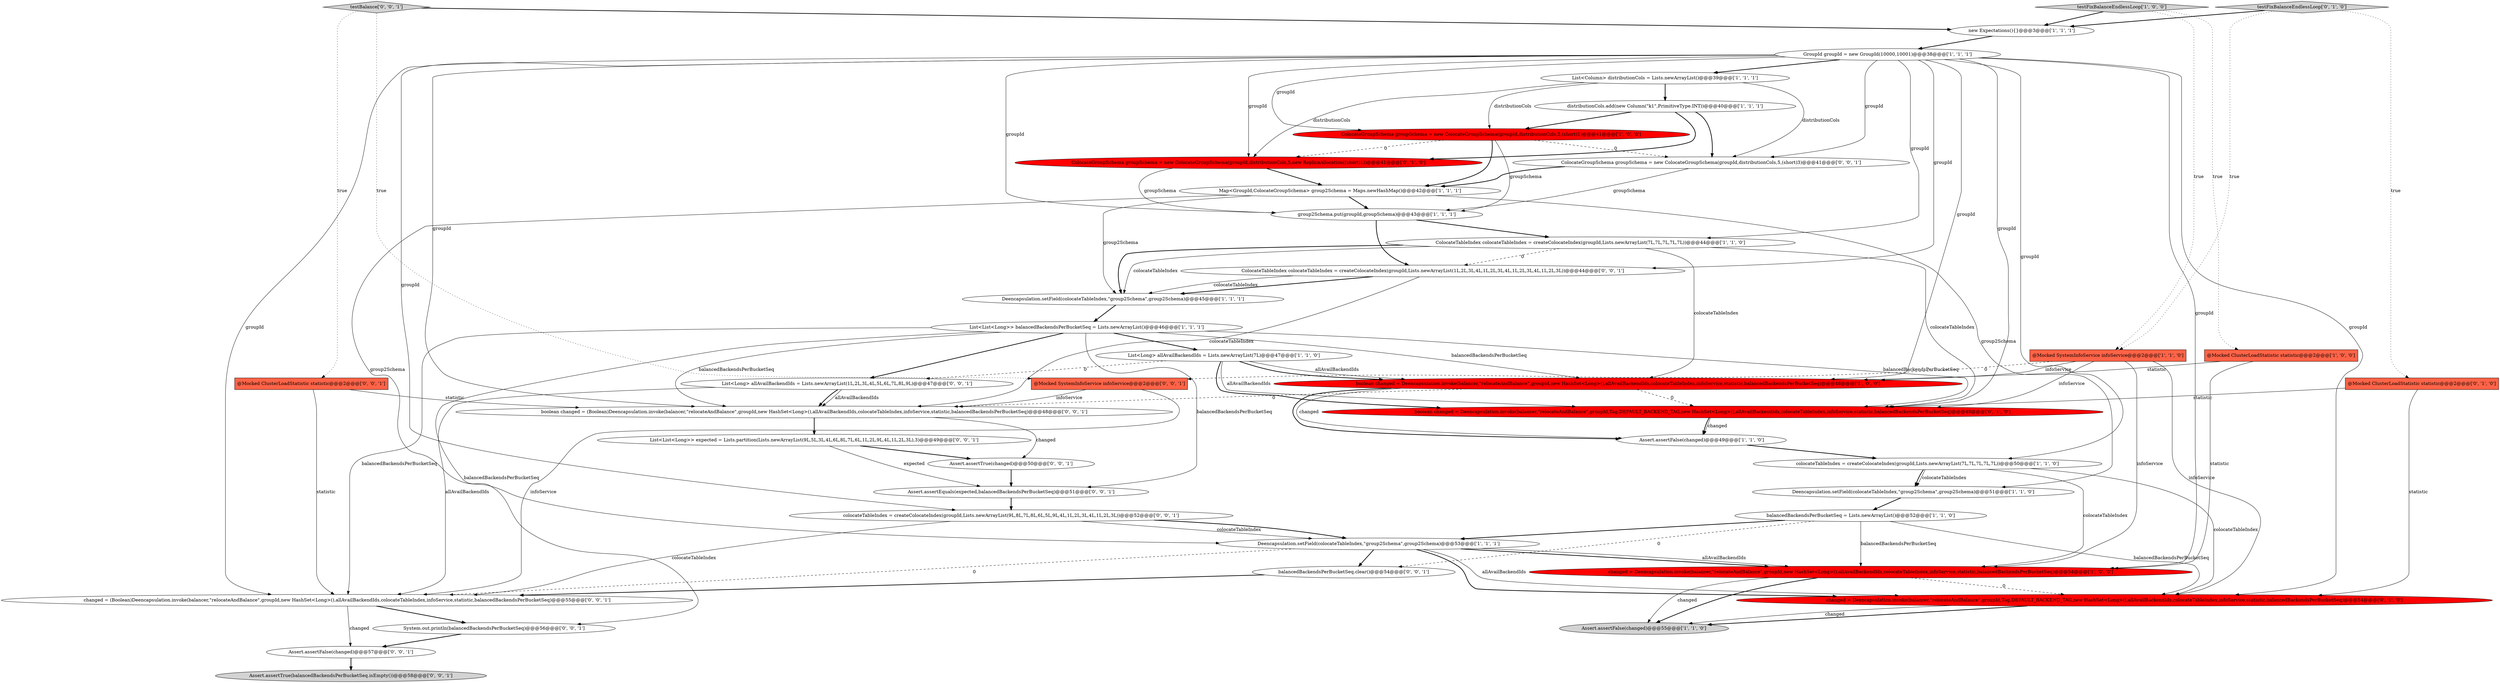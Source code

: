 digraph {
42 [style = filled, label = "Assert.assertTrue(balancedBackendsPerBucketSeq.isEmpty())@@@58@@@['0', '0', '1']", fillcolor = lightgray, shape = ellipse image = "AAA0AAABBB3BBB"];
23 [style = filled, label = "changed = Deencapsulation.invoke(balancer,\"relocateAndBalance\",groupId,Tag.DEFAULT_BACKEND_TAG,new HashSet<Long>(),allAvailBackendIds,colocateTableIndex,infoService,statistic,balancedBackendsPerBucketSeq)@@@54@@@['0', '1', '0']", fillcolor = red, shape = ellipse image = "AAA1AAABBB2BBB"];
6 [style = filled, label = "Deencapsulation.setField(colocateTableIndex,\"group2Schema\",group2Schema)@@@45@@@['1', '1', '1']", fillcolor = white, shape = ellipse image = "AAA0AAABBB1BBB"];
21 [style = filled, label = "testFixBalanceEndlessLoop['1', '0', '0']", fillcolor = lightgray, shape = diamond image = "AAA0AAABBB1BBB"];
15 [style = filled, label = "Assert.assertFalse(changed)@@@55@@@['1', '1', '0']", fillcolor = lightgray, shape = ellipse image = "AAA0AAABBB1BBB"];
18 [style = filled, label = "ColocateGroupSchema groupSchema = new ColocateGroupSchema(groupId,distributionCols,5,(short)1)@@@41@@@['1', '0', '0']", fillcolor = red, shape = ellipse image = "AAA1AAABBB1BBB"];
27 [style = filled, label = "testBalance['0', '0', '1']", fillcolor = lightgray, shape = diamond image = "AAA0AAABBB3BBB"];
25 [style = filled, label = "boolean changed = Deencapsulation.invoke(balancer,\"relocateAndBalance\",groupId,Tag.DEFAULT_BACKEND_TAG,new HashSet<Long>(),allAvailBackendIds,colocateTableIndex,infoService,statistic,balancedBackendsPerBucketSeq)@@@48@@@['0', '1', '0']", fillcolor = red, shape = ellipse image = "AAA1AAABBB2BBB"];
36 [style = filled, label = "colocateTableIndex = createColocateIndex(groupId,Lists.newArrayList(9L,8L,7L,8L,6L,5L,9L,4L,1L,2L,3L,4L,1L,2L,3L))@@@52@@@['0', '0', '1']", fillcolor = white, shape = ellipse image = "AAA0AAABBB3BBB"];
5 [style = filled, label = "List<Long> allAvailBackendIds = Lists.newArrayList(7L)@@@47@@@['1', '1', '0']", fillcolor = white, shape = ellipse image = "AAA0AAABBB1BBB"];
41 [style = filled, label = "balancedBackendsPerBucketSeq.clear()@@@54@@@['0', '0', '1']", fillcolor = white, shape = ellipse image = "AAA0AAABBB3BBB"];
8 [style = filled, label = "changed = Deencapsulation.invoke(balancer,\"relocateAndBalance\",groupId,new HashSet<Long>(),allAvailBackendIds,colocateTableIndex,infoService,statistic,balancedBackendsPerBucketSeq)@@@54@@@['1', '0', '0']", fillcolor = red, shape = ellipse image = "AAA1AAABBB1BBB"];
17 [style = filled, label = "ColocateTableIndex colocateTableIndex = createColocateIndex(groupId,Lists.newArrayList(7L,7L,7L,7L,7L))@@@44@@@['1', '1', '0']", fillcolor = white, shape = ellipse image = "AAA0AAABBB1BBB"];
28 [style = filled, label = "@Mocked ClusterLoadStatistic statistic@@@2@@@['0', '0', '1']", fillcolor = tomato, shape = box image = "AAA0AAABBB3BBB"];
33 [style = filled, label = "changed = (Boolean)Deencapsulation.invoke(balancer,\"relocateAndBalance\",groupId,new HashSet<Long>(),allAvailBackendIds,colocateTableIndex,infoService,statistic,balancedBackendsPerBucketSeq)@@@55@@@['0', '0', '1']", fillcolor = white, shape = ellipse image = "AAA0AAABBB3BBB"];
22 [style = filled, label = "testFixBalanceEndlessLoop['0', '1', '0']", fillcolor = lightgray, shape = diamond image = "AAA0AAABBB2BBB"];
20 [style = filled, label = "List<List<Long>> balancedBackendsPerBucketSeq = Lists.newArrayList()@@@46@@@['1', '1', '1']", fillcolor = white, shape = ellipse image = "AAA0AAABBB1BBB"];
7 [style = filled, label = "Deencapsulation.setField(colocateTableIndex,\"group2Schema\",group2Schema)@@@53@@@['1', '1', '1']", fillcolor = white, shape = ellipse image = "AAA0AAABBB1BBB"];
1 [style = filled, label = "Deencapsulation.setField(colocateTableIndex,\"group2Schema\",group2Schema)@@@51@@@['1', '1', '0']", fillcolor = white, shape = ellipse image = "AAA0AAABBB1BBB"];
35 [style = filled, label = "ColocateGroupSchema groupSchema = new ColocateGroupSchema(groupId,distributionCols,5,(short)3)@@@41@@@['0', '0', '1']", fillcolor = white, shape = ellipse image = "AAA0AAABBB3BBB"];
30 [style = filled, label = "ColocateTableIndex colocateTableIndex = createColocateIndex(groupId,Lists.newArrayList(1L,2L,3L,4L,1L,2L,3L,4L,1L,2L,3L,4L,1L,2L,3L))@@@44@@@['0', '0', '1']", fillcolor = white, shape = ellipse image = "AAA0AAABBB3BBB"];
12 [style = filled, label = "balancedBackendsPerBucketSeq = Lists.newArrayList()@@@52@@@['1', '1', '0']", fillcolor = white, shape = ellipse image = "AAA0AAABBB1BBB"];
34 [style = filled, label = "Assert.assertEquals(expected,balancedBackendsPerBucketSeq)@@@51@@@['0', '0', '1']", fillcolor = white, shape = ellipse image = "AAA0AAABBB3BBB"];
11 [style = filled, label = "Assert.assertFalse(changed)@@@49@@@['1', '1', '0']", fillcolor = white, shape = ellipse image = "AAA0AAABBB1BBB"];
38 [style = filled, label = "System.out.println(balancedBackendsPerBucketSeq)@@@56@@@['0', '0', '1']", fillcolor = white, shape = ellipse image = "AAA0AAABBB3BBB"];
2 [style = filled, label = "boolean changed = Deencapsulation.invoke(balancer,\"relocateAndBalance\",groupId,new HashSet<Long>(),allAvailBackendIds,colocateTableIndex,infoService,statistic,balancedBackendsPerBucketSeq)@@@48@@@['1', '0', '0']", fillcolor = red, shape = ellipse image = "AAA1AAABBB1BBB"];
40 [style = filled, label = "Assert.assertTrue(changed)@@@50@@@['0', '0', '1']", fillcolor = white, shape = ellipse image = "AAA0AAABBB3BBB"];
39 [style = filled, label = "Assert.assertFalse(changed)@@@57@@@['0', '0', '1']", fillcolor = white, shape = ellipse image = "AAA0AAABBB3BBB"];
26 [style = filled, label = "ColocateGroupSchema groupSchema = new ColocateGroupSchema(groupId,distributionCols,5,new ReplicaAllocation((short)1))@@@41@@@['0', '1', '0']", fillcolor = red, shape = ellipse image = "AAA1AAABBB2BBB"];
3 [style = filled, label = "List<Column> distributionCols = Lists.newArrayList()@@@39@@@['1', '1', '1']", fillcolor = white, shape = ellipse image = "AAA0AAABBB1BBB"];
9 [style = filled, label = "@Mocked ClusterLoadStatistic statistic@@@2@@@['1', '0', '0']", fillcolor = tomato, shape = box image = "AAA0AAABBB1BBB"];
4 [style = filled, label = "distributionCols.add(new Column(\"k1\",PrimitiveType.INT))@@@40@@@['1', '1', '1']", fillcolor = white, shape = ellipse image = "AAA0AAABBB1BBB"];
31 [style = filled, label = "@Mocked SystemInfoService infoService@@@2@@@['0', '0', '1']", fillcolor = tomato, shape = box image = "AAA0AAABBB3BBB"];
29 [style = filled, label = "boolean changed = (Boolean)Deencapsulation.invoke(balancer,\"relocateAndBalance\",groupId,new HashSet<Long>(),allAvailBackendIds,colocateTableIndex,infoService,statistic,balancedBackendsPerBucketSeq)@@@48@@@['0', '0', '1']", fillcolor = white, shape = ellipse image = "AAA0AAABBB3BBB"];
0 [style = filled, label = "colocateTableIndex = createColocateIndex(groupId,Lists.newArrayList(7L,7L,7L,7L,7L))@@@50@@@['1', '1', '0']", fillcolor = white, shape = ellipse image = "AAA0AAABBB1BBB"];
24 [style = filled, label = "@Mocked ClusterLoadStatistic statistic@@@2@@@['0', '1', '0']", fillcolor = tomato, shape = box image = "AAA0AAABBB2BBB"];
16 [style = filled, label = "@Mocked SystemInfoService infoService@@@2@@@['1', '1', '0']", fillcolor = tomato, shape = box image = "AAA0AAABBB1BBB"];
13 [style = filled, label = "group2Schema.put(groupId,groupSchema)@@@43@@@['1', '1', '1']", fillcolor = white, shape = ellipse image = "AAA0AAABBB1BBB"];
10 [style = filled, label = "GroupId groupId = new GroupId(10000,10001)@@@38@@@['1', '1', '1']", fillcolor = white, shape = ellipse image = "AAA0AAABBB1BBB"];
32 [style = filled, label = "List<List<Long>> expected = Lists.partition(Lists.newArrayList(9L,5L,3L,4L,6L,8L,7L,6L,1L,2L,9L,4L,1L,2L,3L),3)@@@49@@@['0', '0', '1']", fillcolor = white, shape = ellipse image = "AAA0AAABBB3BBB"];
14 [style = filled, label = "new Expectations(){}@@@3@@@['1', '1', '1']", fillcolor = white, shape = ellipse image = "AAA0AAABBB1BBB"];
37 [style = filled, label = "List<Long> allAvailBackendIds = Lists.newArrayList(1L,2L,3L,4L,5L,6L,7L,8L,9L)@@@47@@@['0', '0', '1']", fillcolor = white, shape = ellipse image = "AAA0AAABBB3BBB"];
19 [style = filled, label = "Map<GroupId,ColocateGroupSchema> group2Schema = Maps.newHashMap()@@@42@@@['1', '1', '1']", fillcolor = white, shape = ellipse image = "AAA0AAABBB1BBB"];
17->2 [style = solid, label="colocateTableIndex"];
16->31 [style = dashed, label="0"];
10->30 [style = solid, label="groupId"];
10->26 [style = solid, label="groupId"];
19->1 [style = solid, label="group2Schema"];
24->23 [style = solid, label="statistic"];
30->6 [style = bold, label=""];
7->8 [style = bold, label=""];
38->39 [style = bold, label=""];
3->4 [style = bold, label=""];
12->7 [style = bold, label=""];
26->13 [style = solid, label="groupSchema"];
13->17 [style = bold, label=""];
33->39 [style = solid, label="changed"];
10->23 [style = solid, label="groupId"];
29->40 [style = solid, label="changed"];
22->16 [style = dotted, label="true"];
30->6 [style = solid, label="colocateTableIndex"];
1->12 [style = bold, label=""];
20->37 [style = bold, label=""];
36->33 [style = solid, label="colocateTableIndex"];
2->11 [style = solid, label="changed"];
0->8 [style = solid, label="colocateTableIndex"];
31->33 [style = solid, label="infoService"];
19->6 [style = solid, label="group2Schema"];
37->29 [style = solid, label="allAvailBackendIds"];
7->8 [style = solid, label="allAvailBackendIds"];
3->35 [style = solid, label="distributionCols"];
20->38 [style = solid, label="balancedBackendsPerBucketSeq"];
16->23 [style = solid, label="infoService"];
9->8 [style = solid, label="statistic"];
0->23 [style = solid, label="colocateTableIndex"];
16->2 [style = solid, label="infoService"];
18->19 [style = bold, label=""];
17->25 [style = solid, label="colocateTableIndex"];
14->10 [style = bold, label=""];
18->13 [style = solid, label="groupSchema"];
37->29 [style = bold, label=""];
4->18 [style = bold, label=""];
40->34 [style = bold, label=""];
22->24 [style = dotted, label="true"];
5->25 [style = solid, label="allAvailBackendIds"];
10->2 [style = solid, label="groupId"];
5->25 [style = bold, label=""];
21->9 [style = dotted, label="true"];
19->13 [style = bold, label=""];
29->32 [style = bold, label=""];
7->23 [style = bold, label=""];
10->36 [style = solid, label="groupId"];
34->36 [style = bold, label=""];
10->33 [style = solid, label="groupId"];
21->16 [style = dotted, label="true"];
22->14 [style = bold, label=""];
39->42 [style = bold, label=""];
10->0 [style = solid, label="groupId"];
5->37 [style = dashed, label="0"];
37->33 [style = solid, label="allAvailBackendIds"];
8->15 [style = bold, label=""];
27->14 [style = bold, label=""];
17->6 [style = bold, label=""];
23->15 [style = bold, label=""];
19->7 [style = solid, label="group2Schema"];
26->19 [style = bold, label=""];
25->11 [style = solid, label="changed"];
10->29 [style = solid, label="groupId"];
12->41 [style = dashed, label="0"];
10->18 [style = solid, label="groupId"];
28->29 [style = solid, label="statistic"];
6->20 [style = bold, label=""];
28->33 [style = solid, label="statistic"];
10->25 [style = solid, label="groupId"];
35->13 [style = solid, label="groupSchema"];
20->2 [style = solid, label="balancedBackendsPerBucketSeq"];
5->2 [style = solid, label="allAvailBackendIds"];
0->1 [style = bold, label=""];
30->29 [style = solid, label="colocateTableIndex"];
32->40 [style = bold, label=""];
27->31 [style = dotted, label="true"];
2->29 [style = dashed, label="0"];
2->25 [style = dashed, label="0"];
20->29 [style = solid, label="balancedBackendsPerBucketSeq"];
24->25 [style = solid, label="statistic"];
0->1 [style = solid, label="colocateTableIndex"];
9->2 [style = solid, label="statistic"];
7->41 [style = bold, label=""];
20->33 [style = solid, label="balancedBackendsPerBucketSeq"];
41->33 [style = bold, label=""];
16->8 [style = solid, label="infoService"];
32->34 [style = solid, label="expected"];
2->11 [style = bold, label=""];
8->15 [style = solid, label="changed"];
21->14 [style = bold, label=""];
36->7 [style = solid, label="colocateTableIndex"];
7->23 [style = solid, label="allAvailBackendIds"];
4->35 [style = bold, label=""];
10->17 [style = solid, label="groupId"];
35->19 [style = bold, label=""];
10->8 [style = solid, label="groupId"];
4->26 [style = bold, label=""];
16->25 [style = solid, label="infoService"];
10->3 [style = bold, label=""];
13->30 [style = bold, label=""];
17->6 [style = solid, label="colocateTableIndex"];
12->8 [style = solid, label="balancedBackendsPerBucketSeq"];
31->29 [style = solid, label="infoService"];
12->23 [style = solid, label="balancedBackendsPerBucketSeq"];
18->35 [style = dashed, label="0"];
3->18 [style = solid, label="distributionCols"];
20->25 [style = solid, label="balancedBackendsPerBucketSeq"];
20->5 [style = bold, label=""];
27->28 [style = dotted, label="true"];
5->2 [style = bold, label=""];
10->35 [style = solid, label="groupId"];
11->0 [style = bold, label=""];
20->34 [style = solid, label="balancedBackendsPerBucketSeq"];
23->15 [style = solid, label="changed"];
36->7 [style = bold, label=""];
25->11 [style = bold, label=""];
3->26 [style = solid, label="distributionCols"];
33->38 [style = bold, label=""];
10->13 [style = solid, label="groupId"];
7->33 [style = dashed, label="0"];
17->30 [style = dashed, label="0"];
18->26 [style = dashed, label="0"];
8->23 [style = dashed, label="0"];
}
